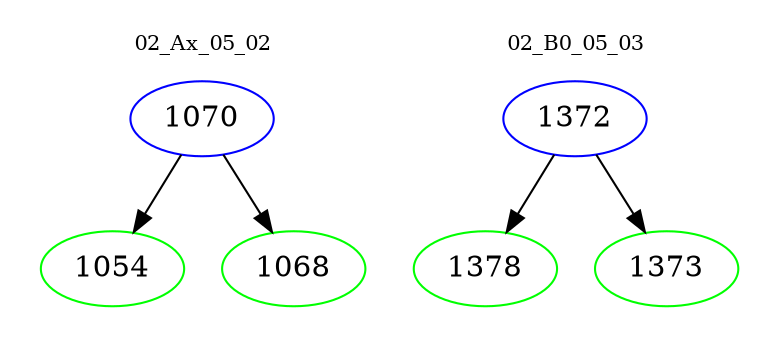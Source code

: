 digraph{
subgraph cluster_0 {
color = white
label = "02_Ax_05_02";
fontsize=10;
T0_1070 [label="1070", color="blue"]
T0_1070 -> T0_1054 [color="black"]
T0_1054 [label="1054", color="green"]
T0_1070 -> T0_1068 [color="black"]
T0_1068 [label="1068", color="green"]
}
subgraph cluster_1 {
color = white
label = "02_B0_05_03";
fontsize=10;
T1_1372 [label="1372", color="blue"]
T1_1372 -> T1_1378 [color="black"]
T1_1378 [label="1378", color="green"]
T1_1372 -> T1_1373 [color="black"]
T1_1373 [label="1373", color="green"]
}
}
